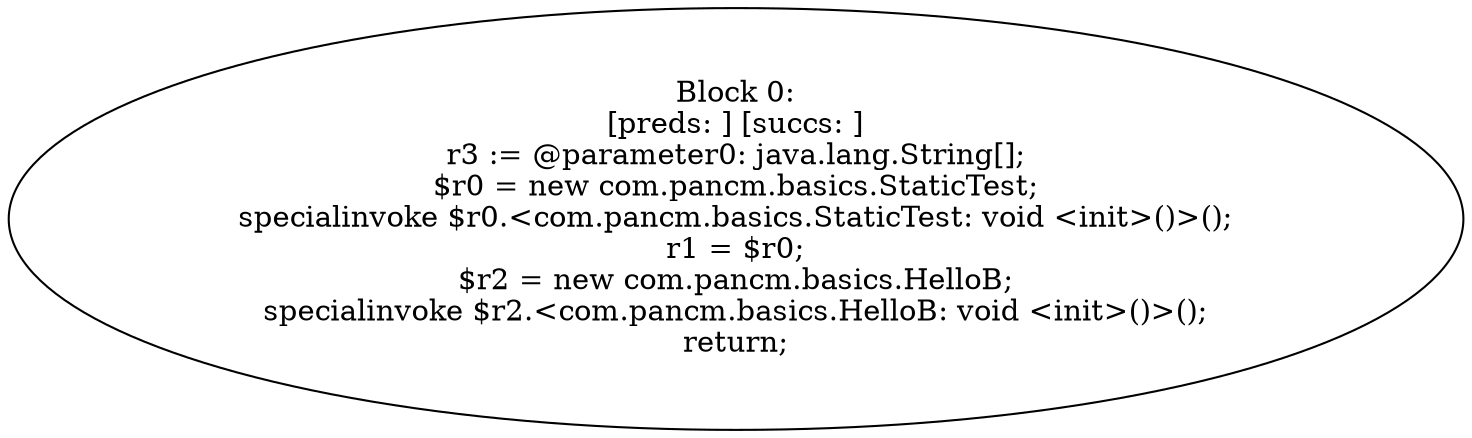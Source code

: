 digraph "unitGraph" {
    "Block 0:
[preds: ] [succs: ]
r3 := @parameter0: java.lang.String[];
$r0 = new com.pancm.basics.StaticTest;
specialinvoke $r0.<com.pancm.basics.StaticTest: void <init>()>();
r1 = $r0;
$r2 = new com.pancm.basics.HelloB;
specialinvoke $r2.<com.pancm.basics.HelloB: void <init>()>();
return;
"
}
